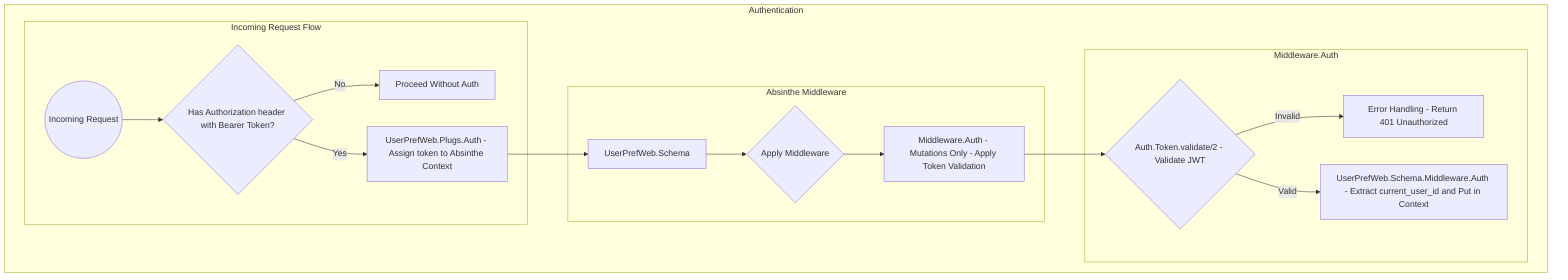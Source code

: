 graph TD;
    
    subgraph Authentication
        
        subgraph Incoming Request Flow
            A((Incoming Request)) 
            B{Has Authorization header with Bearer Token?} 
            C[Proceed Without Auth] 
            D[UserPrefWeb.Plugs.Auth - Assign token to Absinthe Context] 

            A --> B
            B -- No --> C
            B -- Yes --> D
        end

        %% Connecting subgraphs (Incoming Request Flow -> Absinthe Middleware)
        D --> H

        subgraph Absinthe Middleware
            H[UserPrefWeb.Schema] 
            I{Apply Middleware} 
            J[Middleware.Auth - Mutations Only - Apply Token Validation]

            H --> I
            I --> J
        end

        %% Connecting subgraphs (Absinthe Middleware -> Middleware.Auth)
        J --> E

        subgraph Middleware.Auth
            E{Auth.Token.validate/2 - Validate JWT} 
            F[Error Handling - Return 401 Unauthorized] 
            G[UserPrefWeb.Schema.Middleware.Auth - Extract current_user_id and Put in Context]

            E -- Invalid --> F
            E -- Valid --> G
        end
    end